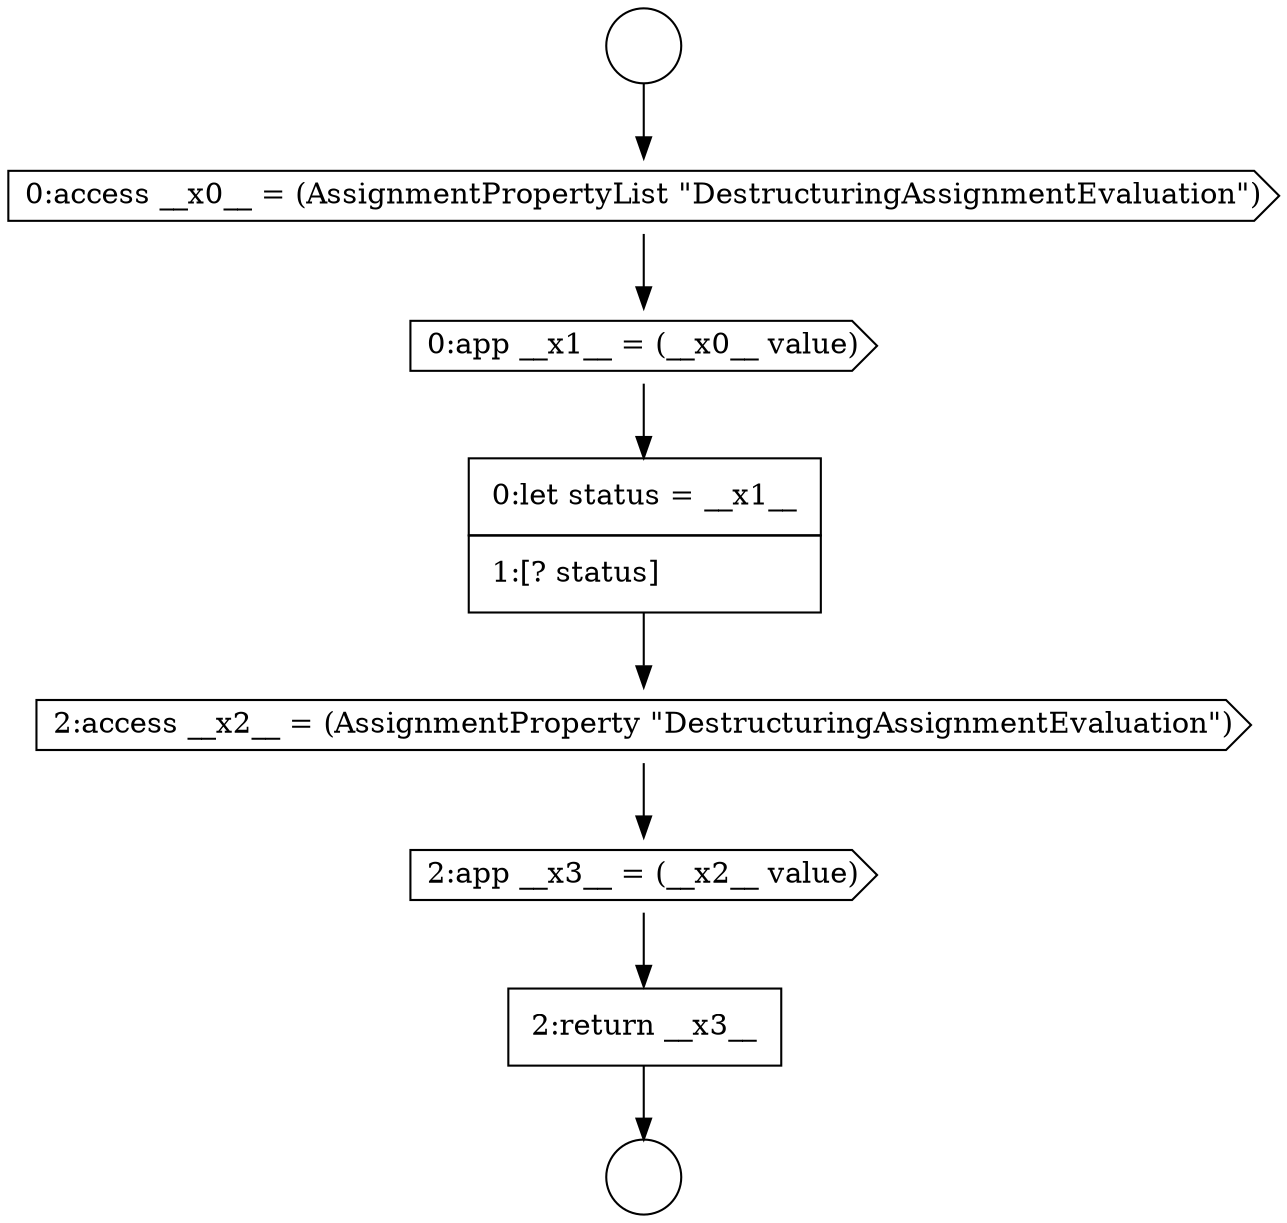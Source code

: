 digraph {
  node4960 [shape=cds, label=<<font color="black">0:app __x1__ = (__x0__ value)</font>> color="black" fillcolor="white" style=filled]
  node4963 [shape=cds, label=<<font color="black">2:app __x3__ = (__x2__ value)</font>> color="black" fillcolor="white" style=filled]
  node4962 [shape=cds, label=<<font color="black">2:access __x2__ = (AssignmentProperty &quot;DestructuringAssignmentEvaluation&quot;)</font>> color="black" fillcolor="white" style=filled]
  node4957 [shape=circle label=" " color="black" fillcolor="white" style=filled]
  node4958 [shape=circle label=" " color="black" fillcolor="white" style=filled]
  node4961 [shape=none, margin=0, label=<<font color="black">
    <table border="0" cellborder="1" cellspacing="0" cellpadding="10">
      <tr><td align="left">0:let status = __x1__</td></tr>
      <tr><td align="left">1:[? status]</td></tr>
    </table>
  </font>> color="black" fillcolor="white" style=filled]
  node4959 [shape=cds, label=<<font color="black">0:access __x0__ = (AssignmentPropertyList &quot;DestructuringAssignmentEvaluation&quot;)</font>> color="black" fillcolor="white" style=filled]
  node4964 [shape=none, margin=0, label=<<font color="black">
    <table border="0" cellborder="1" cellspacing="0" cellpadding="10">
      <tr><td align="left">2:return __x3__</td></tr>
    </table>
  </font>> color="black" fillcolor="white" style=filled]
  node4963 -> node4964 [ color="black"]
  node4964 -> node4958 [ color="black"]
  node4957 -> node4959 [ color="black"]
  node4960 -> node4961 [ color="black"]
  node4961 -> node4962 [ color="black"]
  node4962 -> node4963 [ color="black"]
  node4959 -> node4960 [ color="black"]
}
